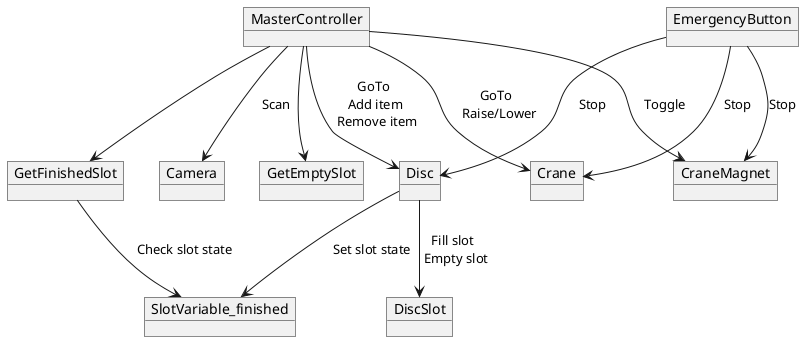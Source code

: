 @startuml
object MasterController
object Camera
object Disc
object Crane
object CraneMagnet
object GetEmptySlot
object GetFinishedSlot
object DiscSlot
object SlotVariable_finished
object EmergencyButton

MasterController --> Camera :  Scan
MasterController --> Disc : "GoTo \n Add item \n Remove item"
MasterController --> Crane : "GoTo \n Raise/Lower"
MasterController --> CraneMagnet : Toggle
MasterController --> GetEmptySlot
MasterController --> GetFinishedSlot
Disc --> DiscSlot : "Fill slot \n Empty slot"
EmergencyButton --> Disc : Stop
EmergencyButton --> Crane : Stop
EmergencyButton --> CraneMagnet : Stop
GetFinishedSlot --> SlotVariable_finished : Check slot state
Disc --> SlotVariable_finished : Set slot state
 
@enduml